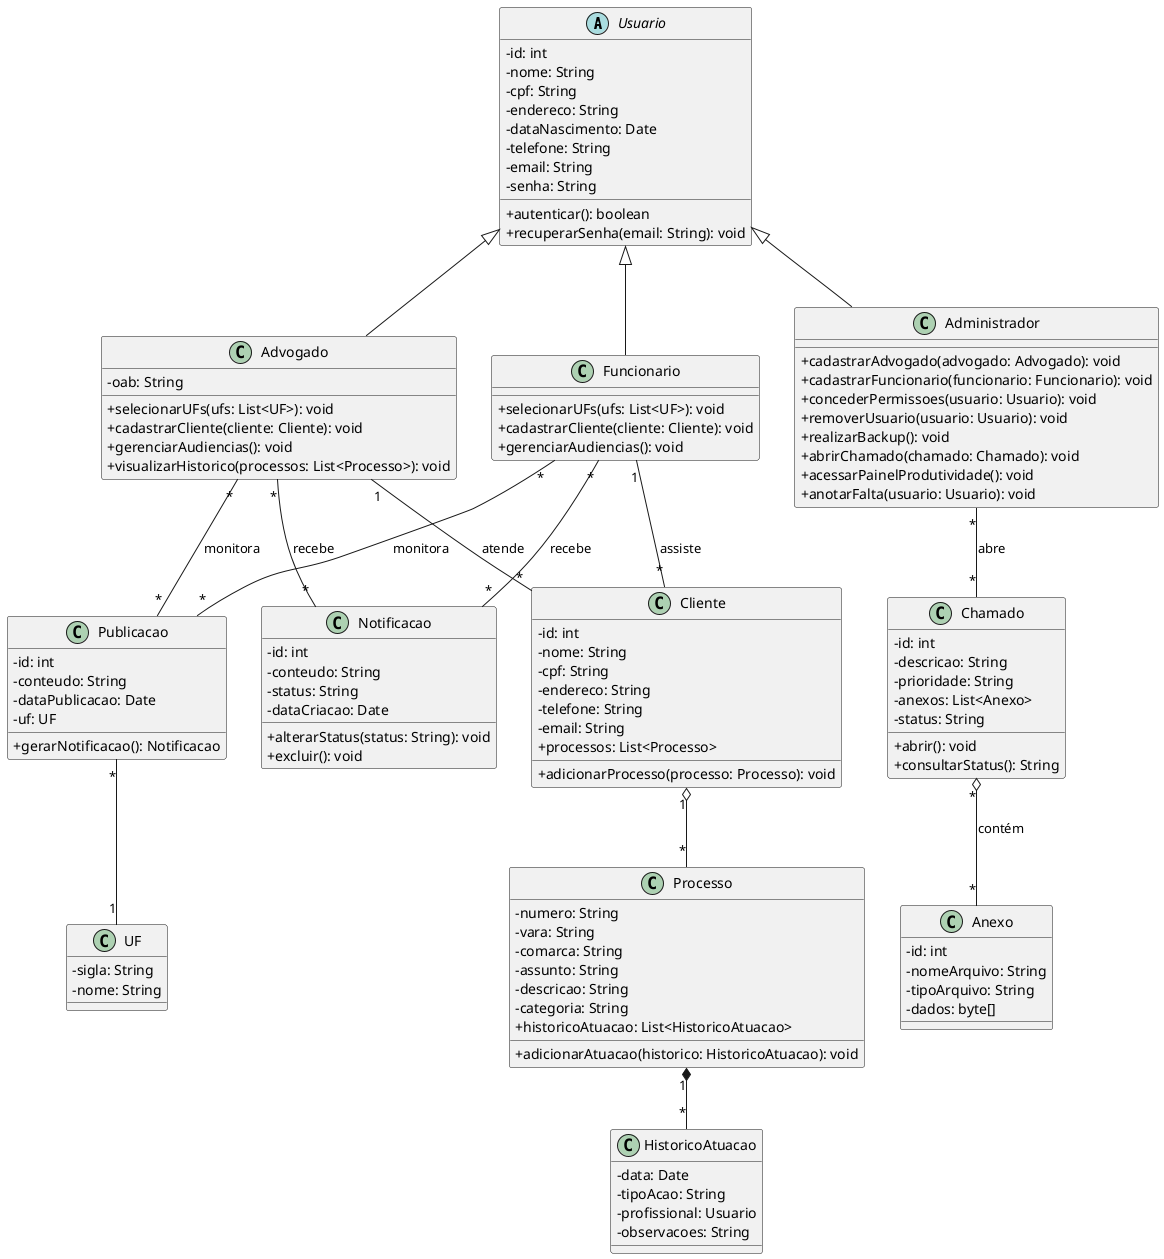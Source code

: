 @startuml
skinparam classAttributeIconSize 0

' Classe abstrata Usuario
abstract class Usuario {
    - id: int
    - nome: String
    - cpf: String
    - endereco: String
    - dataNascimento: Date
    - telefone: String
    - email: String
    - senha: String
    + autenticar(): boolean
    + recuperarSenha(email: String): void
}

class Advogado {
    - oab: String
    + selecionarUFs(ufs: List<UF>): void
    + cadastrarCliente(cliente: Cliente): void
    + gerenciarAudiencias(): void
    + visualizarHistorico(processos: List<Processo>): void
}

class Funcionario {
    + selecionarUFs(ufs: List<UF>): void
    + cadastrarCliente(cliente: Cliente): void
    + gerenciarAudiencias(): void
}

class Administrador {
    + cadastrarAdvogado(advogado: Advogado): void
    + cadastrarFuncionario(funcionario: Funcionario): void
    + concederPermissoes(usuario: Usuario): void
    + removerUsuario(usuario: Usuario): void
    + realizarBackup(): void
    + abrirChamado(chamado: Chamado): void
    + acessarPainelProdutividade(): void
    + anotarFalta(usuario: Usuario): void
}

class Cliente {
    - id: int
    - nome: String
    - cpf: String
    - endereco: String
    - telefone: String
    - email: String
    + processos: List<Processo>
    + adicionarProcesso(processo: Processo): void
}

class Processo {
    - numero: String
    - vara: String
    - comarca: String
    - assunto: String
    - descricao: String
    - categoria: String
    + historicoAtuacao: List<HistoricoAtuacao>
    + adicionarAtuacao(historico: HistoricoAtuacao): void
}

class HistoricoAtuacao {
    - data: Date
    - tipoAcao: String
    - profissional: Usuario
    - observacoes: String
}

class UF {
    - sigla: String
    - nome: String
}

class Notificacao {
    - id: int
    - conteudo: String
    - status: String
    - dataCriacao: Date
    + alterarStatus(status: String): void
    + excluir(): void
}

class Publicacao {
    - id: int
    - conteudo: String
    - dataPublicacao: Date
    - uf: UF
    + gerarNotificacao(): Notificacao
}

class Chamado {
    - id: int
    - descricao: String
    - prioridade: String
    - anexos: List<Anexo>
    - status: String
    + abrir(): void
    + consultarStatus(): String
}

class Anexo {
    - id: int
    - nomeArquivo: String
    - tipoArquivo: String
    - dados: byte[]
}

' Relações entre as classes
Usuario <|-- Advogado
Usuario <|-- Funcionario
Usuario <|-- Administrador

Advogado "1" -- "*" Cliente : "atende"
Funcionario "1" -- "*" Cliente : "assiste"

Cliente "1" o-- "*" Processo

Processo "1" *-- "*" HistoricoAtuacao

Advogado "*" -- "*" Notificacao : "recebe"
Funcionario "*" -- "*" Notificacao : "recebe"

Advogado "*" -- "*" Publicacao : "monitora"
Funcionario "*" -- "*" Publicacao : "monitora"

Publicacao "*" -- "1" UF

Administrador "*" -- "*" Chamado : "abre"

Chamado "*" o-- "*" Anexo : "contém"

@enduml
